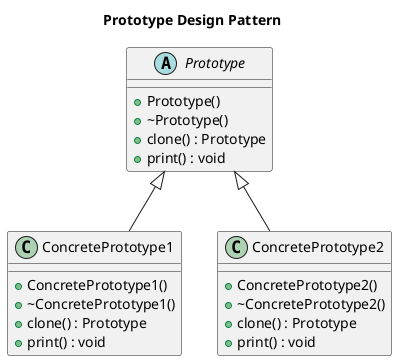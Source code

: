 @startuml
title Prototype Design Pattern

abstract class Prototype {
  +Prototype()
  +~Prototype()
  +clone() : Prototype
  +print() : void
}

class ConcretePrototype1 {
  +ConcretePrototype1()
  +~ConcretePrototype1()
  +clone() : Prototype
  +print() : void
}

class ConcretePrototype2 {
  +ConcretePrototype2()
  +~ConcretePrototype2()
  +clone() : Prototype
  +print() : void
}

Prototype <|-- ConcretePrototype1
Prototype <|-- ConcretePrototype2

@enduml